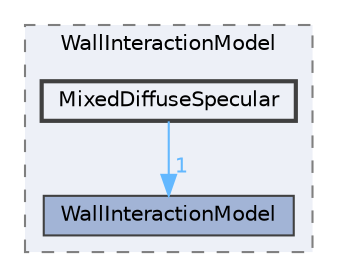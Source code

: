 digraph "src/lagrangian/DSMC/submodels/WallInteractionModel/MixedDiffuseSpecular"
{
 // LATEX_PDF_SIZE
  bgcolor="transparent";
  edge [fontname=Helvetica,fontsize=10,labelfontname=Helvetica,labelfontsize=10];
  node [fontname=Helvetica,fontsize=10,shape=box,height=0.2,width=0.4];
  compound=true
  subgraph clusterdir_d519d228e0cafd55f925ef35f21d9443 {
    graph [ bgcolor="#edf0f7", pencolor="grey50", label="WallInteractionModel", fontname=Helvetica,fontsize=10 style="filled,dashed", URL="dir_d519d228e0cafd55f925ef35f21d9443.html",tooltip=""]
  dir_d89b01a852ad50fb51f68233874601d5 [label="WallInteractionModel", fillcolor="#a2b4d6", color="grey25", style="filled", URL="dir_d89b01a852ad50fb51f68233874601d5.html",tooltip=""];
  dir_27f68e41293a28180522986378f15c7d [label="MixedDiffuseSpecular", fillcolor="#edf0f7", color="grey25", style="filled,bold", URL="dir_27f68e41293a28180522986378f15c7d.html",tooltip=""];
  }
  dir_27f68e41293a28180522986378f15c7d->dir_d89b01a852ad50fb51f68233874601d5 [headlabel="1", labeldistance=1.5 headhref="dir_002410_004354.html" href="dir_002410_004354.html" color="steelblue1" fontcolor="steelblue1"];
}
